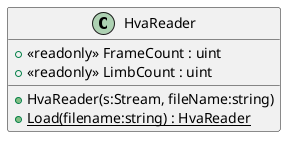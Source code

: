 @startuml
class HvaReader {
    + <<readonly>> FrameCount : uint
    + <<readonly>> LimbCount : uint
    + HvaReader(s:Stream, fileName:string)
    + {static} Load(filename:string) : HvaReader
}
@enduml

